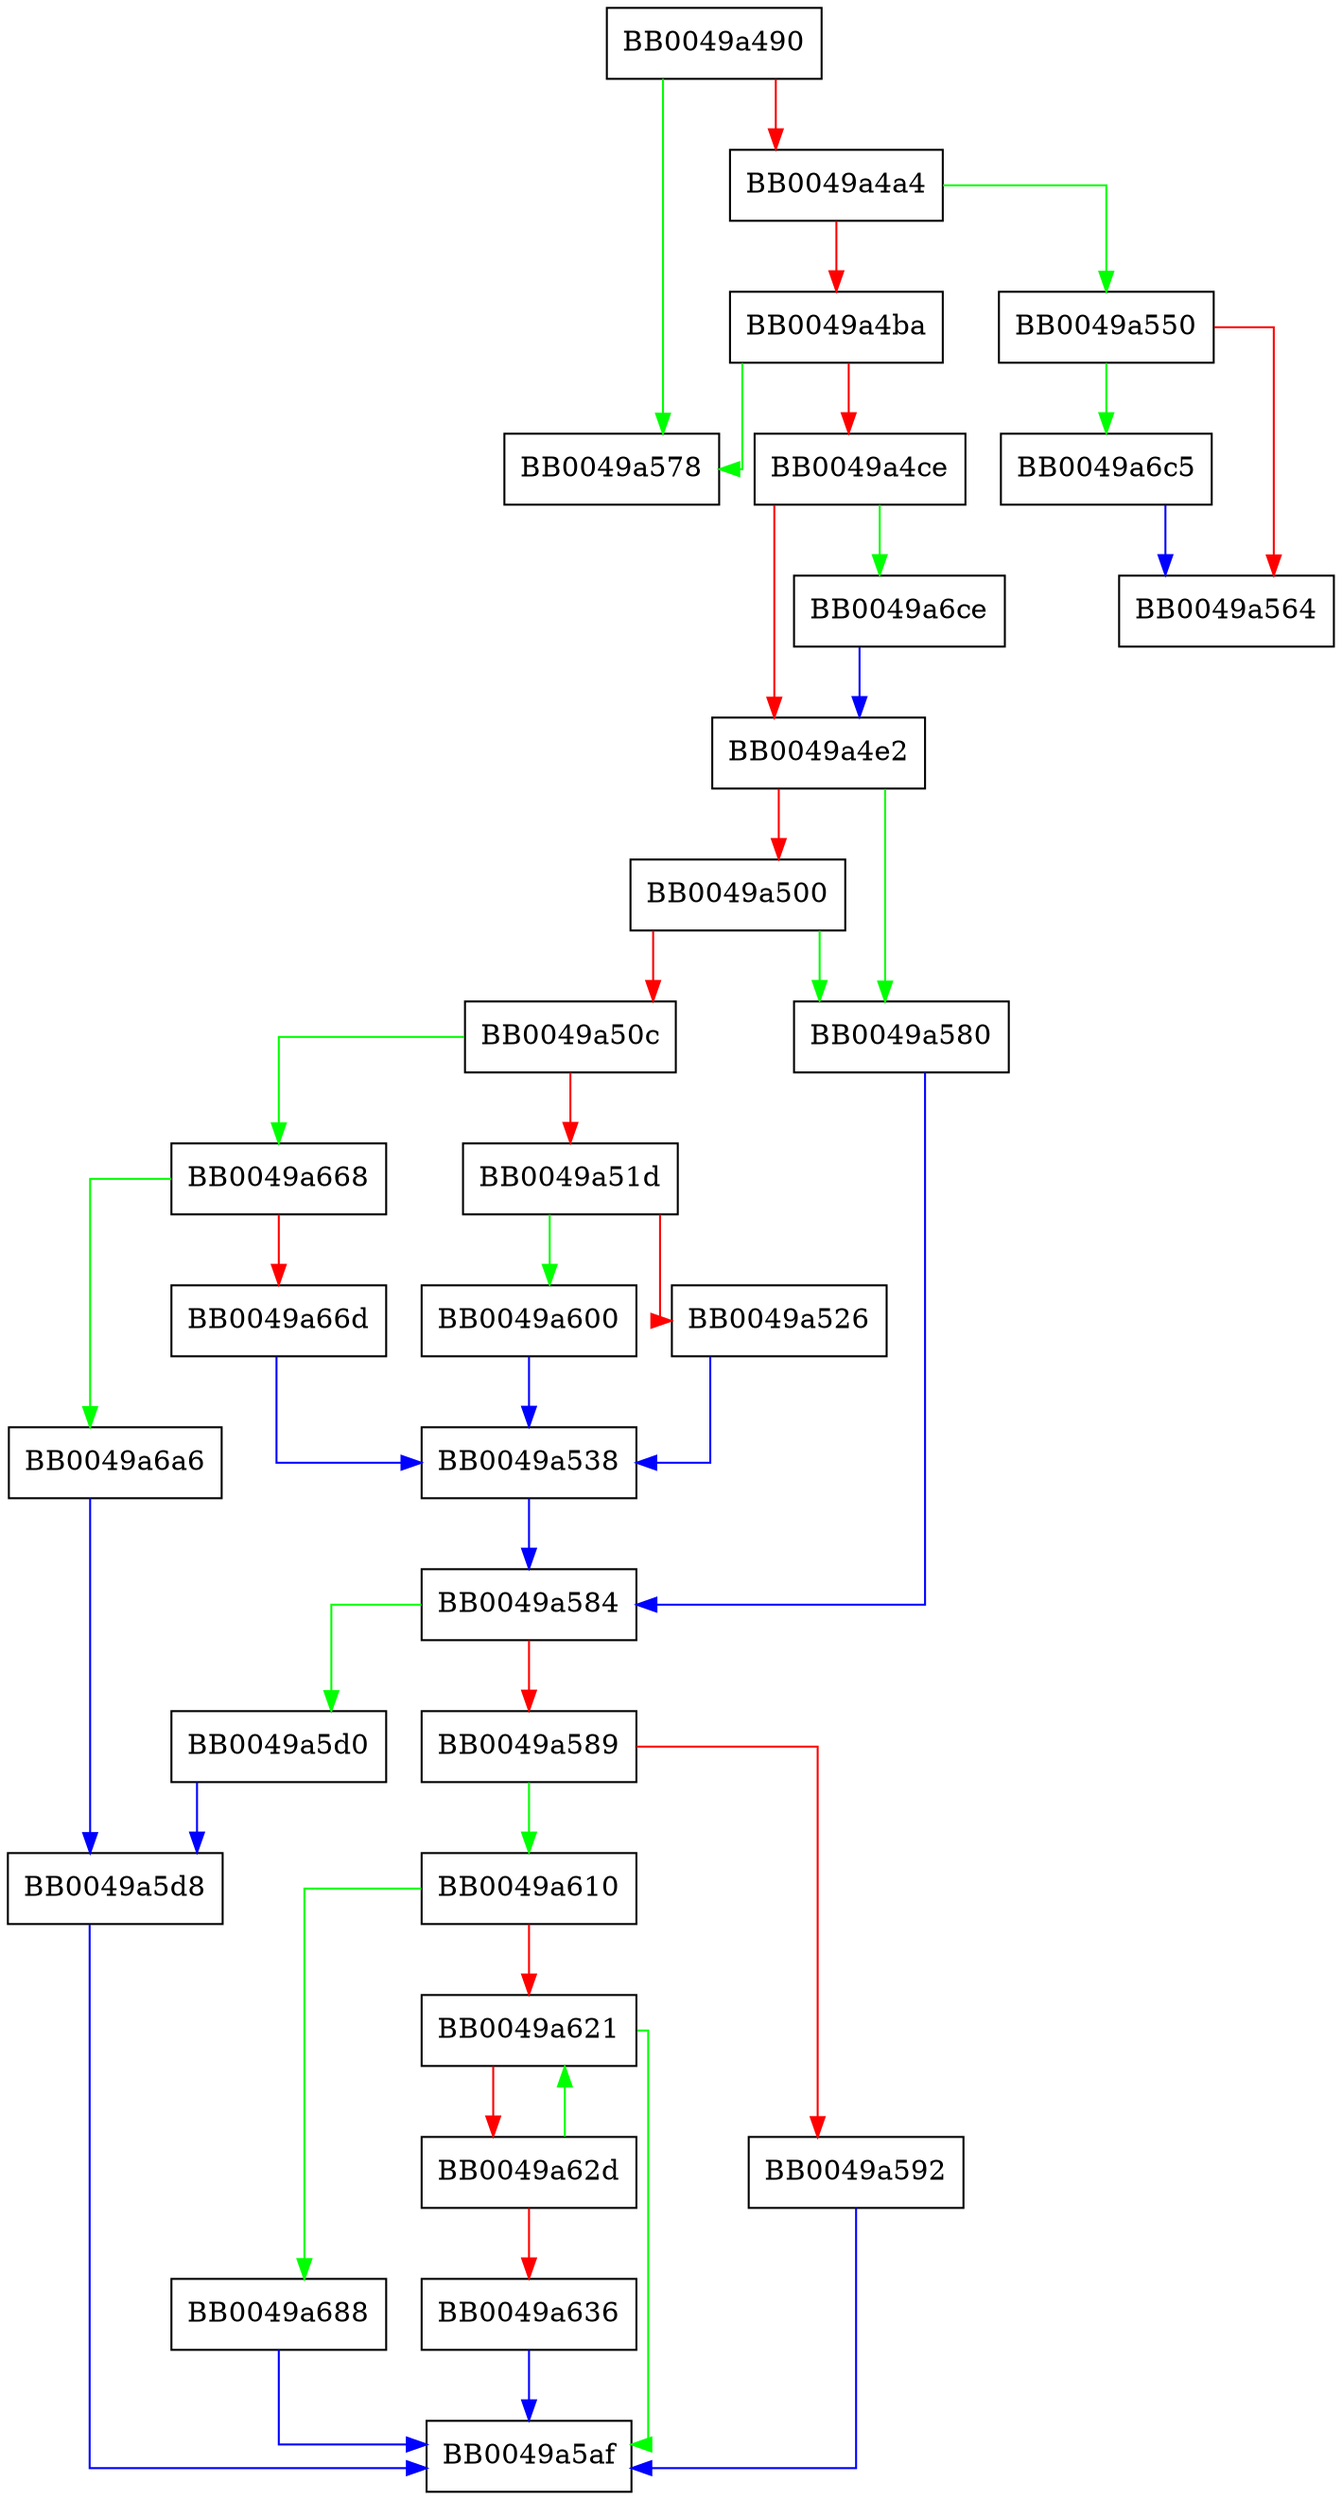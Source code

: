 digraph SSL_SESSION_set_time {
  node [shape="box"];
  graph [splines=ortho];
  BB0049a490 -> BB0049a578 [color="green"];
  BB0049a490 -> BB0049a4a4 [color="red"];
  BB0049a4a4 -> BB0049a550 [color="green"];
  BB0049a4a4 -> BB0049a4ba [color="red"];
  BB0049a4ba -> BB0049a578 [color="green"];
  BB0049a4ba -> BB0049a4ce [color="red"];
  BB0049a4ce -> BB0049a6ce [color="green"];
  BB0049a4ce -> BB0049a4e2 [color="red"];
  BB0049a4e2 -> BB0049a580 [color="green"];
  BB0049a4e2 -> BB0049a500 [color="red"];
  BB0049a500 -> BB0049a580 [color="green"];
  BB0049a500 -> BB0049a50c [color="red"];
  BB0049a50c -> BB0049a668 [color="green"];
  BB0049a50c -> BB0049a51d [color="red"];
  BB0049a51d -> BB0049a600 [color="green"];
  BB0049a51d -> BB0049a526 [color="red"];
  BB0049a526 -> BB0049a538 [color="blue"];
  BB0049a538 -> BB0049a584 [color="blue"];
  BB0049a550 -> BB0049a6c5 [color="green"];
  BB0049a550 -> BB0049a564 [color="red"];
  BB0049a580 -> BB0049a584 [color="blue"];
  BB0049a584 -> BB0049a5d0 [color="green"];
  BB0049a584 -> BB0049a589 [color="red"];
  BB0049a589 -> BB0049a610 [color="green"];
  BB0049a589 -> BB0049a592 [color="red"];
  BB0049a592 -> BB0049a5af [color="blue"];
  BB0049a5d0 -> BB0049a5d8 [color="blue"];
  BB0049a5d8 -> BB0049a5af [color="blue"];
  BB0049a600 -> BB0049a538 [color="blue"];
  BB0049a610 -> BB0049a688 [color="green"];
  BB0049a610 -> BB0049a621 [color="red"];
  BB0049a621 -> BB0049a5af [color="green"];
  BB0049a621 -> BB0049a62d [color="red"];
  BB0049a62d -> BB0049a621 [color="green"];
  BB0049a62d -> BB0049a636 [color="red"];
  BB0049a636 -> BB0049a5af [color="blue"];
  BB0049a668 -> BB0049a6a6 [color="green"];
  BB0049a668 -> BB0049a66d [color="red"];
  BB0049a66d -> BB0049a538 [color="blue"];
  BB0049a688 -> BB0049a5af [color="blue"];
  BB0049a6a6 -> BB0049a5d8 [color="blue"];
  BB0049a6c5 -> BB0049a564 [color="blue"];
  BB0049a6ce -> BB0049a4e2 [color="blue"];
}